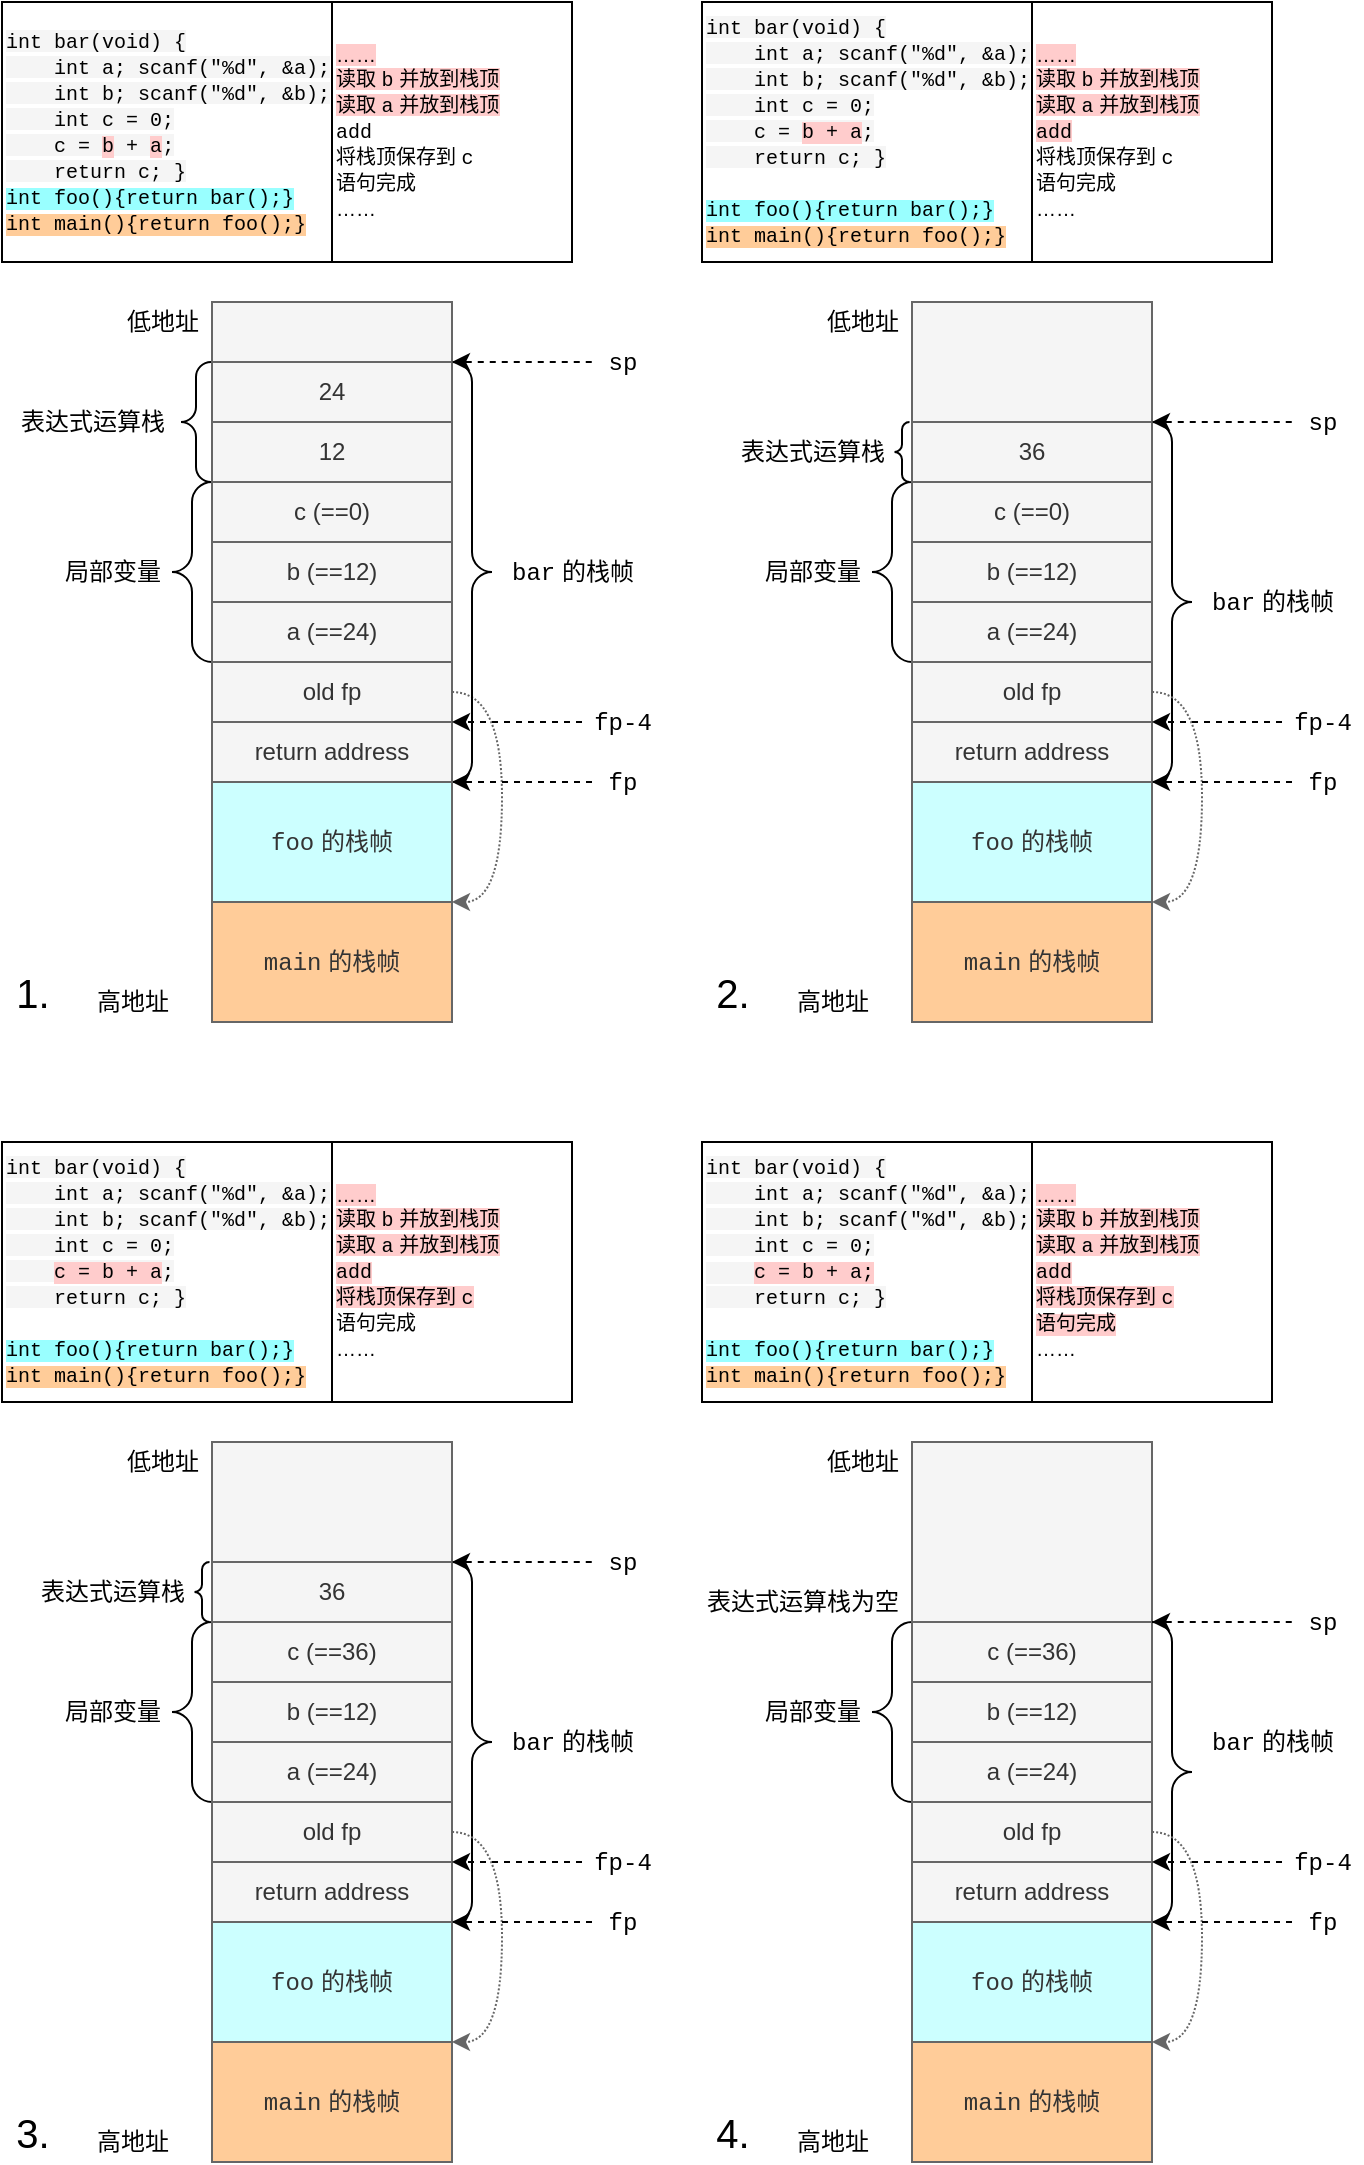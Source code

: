 <mxfile version="13.6.2" type="device"><diagram id="mpLxRVzzAdRGJGGlQFUb" name="Page-1"><mxGraphModel dx="981" dy="588" grid="1" gridSize="10" guides="1" tooltips="1" connect="1" arrows="1" fold="1" page="1" pageScale="1" pageWidth="850" pageHeight="1100" math="0" shadow="0"><root><mxCell id="0"/><mxCell id="1" parent="0"/><mxCell id="d4tGe2qNvH3ci3j-UJgd-1" value="" style="rounded=0;whiteSpace=wrap;html=1;fillColor=#f5f5f5;strokeColor=#666666;fontColor=#333333;" parent="1" vertex="1"><mxGeometry x="455" y="150" width="120" height="240" as="geometry"/></mxCell><mxCell id="d4tGe2qNvH3ci3j-UJgd-2" value="&lt;div style=&quot;font-size: 10px&quot; align=&quot;left&quot;&gt;&lt;span style=&quot;background-color: rgb(245 , 245 , 245)&quot;&gt;&lt;font style=&quot;font-size: 10px&quot; face=&quot;Courier New&quot;&gt;int bar(void) {&lt;/font&gt;&lt;/span&gt;&lt;/div&gt;&lt;div style=&quot;font-size: 10px&quot; align=&quot;left&quot;&gt;&lt;span style=&quot;background-color: rgb(245 , 245 , 245)&quot;&gt;&lt;font style=&quot;font-size: 10px&quot; face=&quot;Courier New&quot;&gt;&amp;nbsp;&amp;nbsp;&amp;nbsp; &lt;/font&gt;&lt;font style=&quot;font-size: 10px&quot; face=&quot;Courier New&quot;&gt;int a; scanf(&quot;%d&quot;, &amp;amp;a);&lt;/font&gt;&lt;br&gt;&lt;/span&gt;&lt;div style=&quot;font-size: 10px&quot; align=&quot;left&quot;&gt;&lt;span style=&quot;background-color: rgb(245 , 245 , 245)&quot;&gt;&lt;font style=&quot;font-size: 10px&quot; face=&quot;Courier New&quot;&gt;&lt;font style=&quot;font-size: 10px&quot; face=&quot;Courier New&quot;&gt;&amp;nbsp;&amp;nbsp;&amp;nbsp; int b; scanf(&quot;%d&quot;, &amp;amp;b);&lt;/font&gt;&lt;/font&gt;&lt;/span&gt;&lt;/div&gt;&lt;/div&gt;&lt;div style=&quot;font-size: 10px&quot; align=&quot;left&quot;&gt;&lt;span style=&quot;background-color: rgb(245 , 245 , 245)&quot;&gt;&lt;font style=&quot;font-size: 10px&quot; face=&quot;Courier New&quot;&gt;&amp;nbsp;&amp;nbsp;&amp;nbsp; int c = 0;&lt;/font&gt;&lt;/span&gt;&lt;/div&gt;&lt;div style=&quot;font-size: 10px&quot; align=&quot;left&quot;&gt;&lt;span style=&quot;background-color: rgb(245 , 245 , 245)&quot;&gt;&lt;font style=&quot;font-size: 10px&quot; face=&quot;Courier New&quot;&gt;&amp;nbsp;&amp;nbsp;&amp;nbsp; c = &lt;span style=&quot;background-color: rgb(255 , 204 , 204)&quot;&gt;b + a&lt;/span&gt;;&lt;/font&gt;&lt;/span&gt;&lt;/div&gt;&lt;div style=&quot;font-size: 10px&quot; align=&quot;left&quot;&gt;&lt;span style=&quot;background-color: rgb(245 , 245 , 245)&quot;&gt;&lt;font style=&quot;font-size: 10px&quot; face=&quot;Courier New&quot;&gt;&amp;nbsp;&amp;nbsp;&amp;nbsp; return c; }&lt;/font&gt;&lt;/span&gt;&lt;/div&gt;&lt;div style=&quot;font-size: 10px&quot; align=&quot;left&quot;&gt;&lt;font style=&quot;font-size: 10px&quot; face=&quot;Courier New&quot;&gt;&lt;br&gt;&lt;/font&gt;&lt;/div&gt;&lt;div style=&quot;font-size: 10px&quot; align=&quot;left&quot;&gt;&lt;font style=&quot;font-size: 10px&quot; face=&quot;Courier New&quot;&gt;&lt;span style=&quot;background-color: rgb(153 , 255 , 255)&quot;&gt;int foo(){return bar();}&lt;/span&gt;&lt;br&gt;&lt;/font&gt;&lt;/div&gt;&lt;div style=&quot;font-size: 10px&quot; align=&quot;left&quot;&gt;&lt;font style=&quot;font-size: 10px&quot; face=&quot;Courier New&quot;&gt;&lt;span style=&quot;background-color: rgb(255 , 204 , 153)&quot;&gt;int main(){return foo();}&lt;/span&gt;&lt;br&gt;&lt;/font&gt;&lt;/div&gt;" style="rounded=0;whiteSpace=wrap;html=1;align=left;fontSize=10;" parent="1" vertex="1"><mxGeometry x="350" width="165" height="130" as="geometry"/></mxCell><mxCell id="d4tGe2qNvH3ci3j-UJgd-3" value="&lt;font face=&quot;Courier New&quot;&gt;foo&lt;/font&gt; 的栈帧" style="rounded=0;whiteSpace=wrap;html=1;strokeColor=#666666;fontColor=#333333;fillColor=#CCFFFF;" parent="1" vertex="1"><mxGeometry x="455" y="390" width="120" height="60" as="geometry"/></mxCell><mxCell id="d4tGe2qNvH3ci3j-UJgd-4" value="&lt;font face=&quot;Courier New&quot;&gt;main&lt;/font&gt; 的栈帧" style="rounded=0;whiteSpace=wrap;html=1;strokeColor=#666666;fontColor=#333333;fillColor=#FFCC99;" parent="1" vertex="1"><mxGeometry x="455" y="450" width="120" height="60" as="geometry"/></mxCell><mxCell id="d4tGe2qNvH3ci3j-UJgd-5" value="" style="labelPosition=right;align=left;strokeWidth=1;shape=mxgraph.mockup.markup.curlyBrace;html=1;shadow=0;dashed=0;direction=north;fontSize=10;" parent="1" vertex="1"><mxGeometry x="435" y="240" width="20" height="90" as="geometry"/></mxCell><mxCell id="d4tGe2qNvH3ci3j-UJgd-6" value="&lt;p&gt;&lt;font face=&quot;Courier New&quot;&gt;bar&lt;/font&gt; 的栈帧&lt;/p&gt;" style="text;html=1;align=center;verticalAlign=middle;resizable=0;points=[];autosize=1;fontSize=12;" parent="1" vertex="1"><mxGeometry x="595" y="275" width="80" height="50" as="geometry"/></mxCell><mxCell id="d4tGe2qNvH3ci3j-UJgd-7" value="低地址" style="text;html=1;align=center;verticalAlign=middle;resizable=0;points=[];autosize=1;fontSize=12;" parent="1" vertex="1"><mxGeometry x="405" y="150" width="50" height="20" as="geometry"/></mxCell><mxCell id="d4tGe2qNvH3ci3j-UJgd-8" value="高地址" style="text;html=1;align=center;verticalAlign=middle;resizable=0;points=[];autosize=1;fontSize=12;" parent="1" vertex="1"><mxGeometry x="390" y="490" width="50" height="20" as="geometry"/></mxCell><mxCell id="d4tGe2qNvH3ci3j-UJgd-9" value="c (==0)" style="rounded=0;whiteSpace=wrap;html=1;strokeColor=#666666;fontSize=12;fillColor=#f5f5f5;fontColor=#333333;" parent="1" vertex="1"><mxGeometry x="455" y="240" width="120" height="30" as="geometry"/></mxCell><mxCell id="d4tGe2qNvH3ci3j-UJgd-10" value="" style="labelPosition=right;align=left;strokeWidth=1;shape=mxgraph.mockup.markup.curlyBrace;html=1;shadow=0;dashed=0;direction=north;fontSize=10;rotation=-180;" parent="1" vertex="1"><mxGeometry x="575" y="210" width="20" height="180" as="geometry"/></mxCell><mxCell id="d4tGe2qNvH3ci3j-UJgd-11" value="局部变量" style="text;html=1;align=center;verticalAlign=middle;resizable=0;points=[];autosize=1;fontSize=12;" parent="1" vertex="1"><mxGeometry x="375" y="275" width="60" height="20" as="geometry"/></mxCell><mxCell id="d4tGe2qNvH3ci3j-UJgd-12" value="b (==12)" style="rounded=0;whiteSpace=wrap;html=1;strokeColor=#666666;fontSize=12;fillColor=#f5f5f5;fontColor=#333333;" parent="1" vertex="1"><mxGeometry x="455" y="270" width="120" height="30" as="geometry"/></mxCell><mxCell id="d4tGe2qNvH3ci3j-UJgd-13" value="&lt;div&gt;a (==24)&lt;/div&gt;" style="rounded=0;whiteSpace=wrap;html=1;strokeColor=#666666;fontSize=12;fillColor=#f5f5f5;fontColor=#333333;" parent="1" vertex="1"><mxGeometry x="455" y="300" width="120" height="30" as="geometry"/></mxCell><mxCell id="d4tGe2qNvH3ci3j-UJgd-14" value="&lt;div&gt;old fp&lt;/div&gt;" style="rounded=0;whiteSpace=wrap;html=1;strokeColor=#666666;fontSize=12;fillColor=#f5f5f5;fontColor=#333333;" parent="1" vertex="1"><mxGeometry x="455" y="330" width="120" height="30" as="geometry"/></mxCell><mxCell id="d4tGe2qNvH3ci3j-UJgd-15" value="return address" style="rounded=0;whiteSpace=wrap;html=1;strokeColor=#666666;fontSize=12;fillColor=#f5f5f5;fontColor=#333333;" parent="1" vertex="1"><mxGeometry x="455" y="360" width="120" height="30" as="geometry"/></mxCell><mxCell id="d4tGe2qNvH3ci3j-UJgd-16" value="36" style="rounded=0;whiteSpace=wrap;html=1;fontSize=12;fillColor=#f5f5f5;fontColor=#333333;strokeColor=#666666;" parent="1" vertex="1"><mxGeometry x="455" y="210" width="120" height="30" as="geometry"/></mxCell><mxCell id="d4tGe2qNvH3ci3j-UJgd-17" value="" style="labelPosition=right;align=left;strokeWidth=1;shape=mxgraph.mockup.markup.curlyBrace;html=1;shadow=0;dashed=0;direction=north;fontSize=10;" parent="1" vertex="1"><mxGeometry x="440" y="210" width="20" height="30" as="geometry"/></mxCell><mxCell id="d4tGe2qNvH3ci3j-UJgd-18" value="表达式运算栈" style="text;html=1;align=center;verticalAlign=middle;resizable=0;points=[];autosize=1;fontSize=12;" parent="1" vertex="1"><mxGeometry x="360" y="215" width="90" height="20" as="geometry"/></mxCell><mxCell id="d4tGe2qNvH3ci3j-UJgd-19" value="&lt;div&gt;&lt;span style=&quot;background-color: rgb(255 , 204 , 204)&quot;&gt;……&lt;/span&gt;&lt;/div&gt;&lt;div&gt;&lt;span style=&quot;background-color: rgb(255 , 204 , 204)&quot;&gt;读取 &lt;font face=&quot;Courier New&quot;&gt;b&lt;/font&gt; 并放到栈顶&lt;/span&gt;&lt;/div&gt;&lt;div&gt;&lt;span style=&quot;background-color: rgb(255 , 204 , 204)&quot;&gt;读取 &lt;font face=&quot;Courier New&quot;&gt;a&lt;/font&gt; 并放到栈顶&lt;/span&gt;&lt;/div&gt;&lt;div&gt;&lt;span style=&quot;background-color: rgb(255 , 204 , 204)&quot;&gt;&lt;font face=&quot;Courier New&quot;&gt;add&lt;/font&gt;&lt;/span&gt;&lt;/div&gt;&lt;div&gt;将栈顶保存到 &lt;font face=&quot;Courier New&quot;&gt;c&lt;/font&gt;&lt;/div&gt;&lt;div&gt;&lt;span style=&quot;font-family: &amp;#34;courier new&amp;#34;&quot;&gt;语句完成&lt;/span&gt;&lt;font face=&quot;Courier New&quot;&gt;&lt;br&gt;&lt;/font&gt;&lt;/div&gt;&lt;div&gt;……&lt;br&gt;&lt;/div&gt;" style="rounded=0;whiteSpace=wrap;html=1;align=left;fontSize=10;" parent="1" vertex="1"><mxGeometry x="515" width="120" height="130" as="geometry"/></mxCell><mxCell id="d4tGe2qNvH3ci3j-UJgd-20" value="" style="rounded=0;whiteSpace=wrap;html=1;fillColor=#f5f5f5;strokeColor=#666666;fontColor=#333333;" parent="1" vertex="1"><mxGeometry x="105" y="150" width="120" height="240" as="geometry"/></mxCell><mxCell id="d4tGe2qNvH3ci3j-UJgd-21" value="&lt;div style=&quot;font-size: 10px&quot; align=&quot;left&quot;&gt;&lt;span style=&quot;background-color: rgb(245 , 245 , 245)&quot;&gt;&lt;font style=&quot;font-size: 10px&quot; face=&quot;Courier New&quot;&gt;int bar(void) {&lt;/font&gt;&lt;/span&gt;&lt;/div&gt;&lt;div style=&quot;font-size: 10px&quot; align=&quot;left&quot;&gt;&lt;span style=&quot;background-color: rgb(245 , 245 , 245)&quot;&gt;&lt;font style=&quot;font-size: 10px&quot; face=&quot;Courier New&quot;&gt;&amp;nbsp;&amp;nbsp;&amp;nbsp; &lt;/font&gt;&lt;font style=&quot;font-size: 10px&quot; face=&quot;Courier New&quot;&gt;int a; scanf(&quot;%d&quot;, &amp;amp;a);&lt;/font&gt;&lt;br&gt;&lt;/span&gt;&lt;div style=&quot;font-size: 10px&quot; align=&quot;left&quot;&gt;&lt;span style=&quot;background-color: rgb(245 , 245 , 245)&quot;&gt;&lt;font style=&quot;font-size: 10px&quot; face=&quot;Courier New&quot;&gt;&lt;font style=&quot;font-size: 10px&quot; face=&quot;Courier New&quot;&gt;&amp;nbsp;&amp;nbsp;&amp;nbsp; int b; scanf(&quot;%d&quot;, &amp;amp;b);&lt;/font&gt;&lt;/font&gt;&lt;/span&gt;&lt;/div&gt;&lt;/div&gt;&lt;div style=&quot;font-size: 10px&quot; align=&quot;left&quot;&gt;&lt;span style=&quot;background-color: rgb(245 , 245 , 245)&quot;&gt;&lt;font style=&quot;font-size: 10px&quot; face=&quot;Courier New&quot;&gt;&amp;nbsp;&amp;nbsp;&amp;nbsp; int c = 0;&lt;/font&gt;&lt;/span&gt;&lt;/div&gt;&lt;div style=&quot;font-size: 10px&quot; align=&quot;left&quot;&gt;&lt;span style=&quot;background-color: rgb(245 , 245 , 245)&quot;&gt;&lt;font style=&quot;font-size: 10px&quot; face=&quot;Courier New&quot;&gt;&amp;nbsp;&amp;nbsp;&amp;nbsp; c = &lt;span style=&quot;background-color: rgb(255 , 204 , 204)&quot;&gt;b&lt;/span&gt; + &lt;span style=&quot;background-color: rgb(255 , 204 , 204)&quot;&gt;a&lt;/span&gt;;&lt;/font&gt;&lt;/span&gt;&lt;/div&gt;&lt;div style=&quot;font-size: 10px&quot; align=&quot;left&quot;&gt;&lt;span style=&quot;background-color: rgb(245 , 245 , 245)&quot;&gt;&lt;font style=&quot;font-size: 10px&quot; face=&quot;Courier New&quot;&gt;&amp;nbsp;&amp;nbsp;&amp;nbsp; return c; }&lt;/font&gt;&lt;/span&gt;&lt;/div&gt;&lt;div style=&quot;font-size: 10px&quot; align=&quot;left&quot;&gt;&lt;font style=&quot;font-size: 10px&quot; face=&quot;Courier New&quot;&gt;&lt;span style=&quot;background-color: rgb(153 , 255 , 255)&quot;&gt;int foo(){return bar();}&lt;/span&gt;&lt;br&gt;&lt;/font&gt;&lt;/div&gt;&lt;div style=&quot;font-size: 10px&quot; align=&quot;left&quot;&gt;&lt;font style=&quot;font-size: 10px&quot; face=&quot;Courier New&quot;&gt;&lt;span style=&quot;background-color: rgb(255 , 204 , 153)&quot;&gt;int main(){return foo();}&lt;/span&gt;&lt;br&gt;&lt;/font&gt;&lt;/div&gt;" style="rounded=0;whiteSpace=wrap;html=1;align=left;fontSize=10;" parent="1" vertex="1"><mxGeometry width="165" height="130" as="geometry"/></mxCell><mxCell id="d4tGe2qNvH3ci3j-UJgd-22" value="&lt;font face=&quot;Courier New&quot;&gt;foo&lt;/font&gt; 的栈帧" style="rounded=0;whiteSpace=wrap;html=1;strokeColor=#666666;fontColor=#333333;fillColor=#CCFFFF;" parent="1" vertex="1"><mxGeometry x="105" y="390" width="120" height="60" as="geometry"/></mxCell><mxCell id="d4tGe2qNvH3ci3j-UJgd-23" value="&lt;font face=&quot;Courier New&quot;&gt;main&lt;/font&gt; 的栈帧" style="rounded=0;whiteSpace=wrap;html=1;strokeColor=#666666;fontColor=#333333;fillColor=#FFCC99;" parent="1" vertex="1"><mxGeometry x="105" y="450" width="120" height="60" as="geometry"/></mxCell><mxCell id="d4tGe2qNvH3ci3j-UJgd-24" value="" style="labelPosition=right;align=left;strokeWidth=1;shape=mxgraph.mockup.markup.curlyBrace;html=1;shadow=0;dashed=0;direction=north;fontSize=10;" parent="1" vertex="1"><mxGeometry x="85" y="240" width="20" height="90" as="geometry"/></mxCell><mxCell id="d4tGe2qNvH3ci3j-UJgd-25" value="&lt;p&gt;&lt;font face=&quot;Courier New&quot;&gt;bar&lt;/font&gt; 的栈帧&lt;/p&gt;" style="text;html=1;align=center;verticalAlign=middle;resizable=0;points=[];autosize=1;fontSize=12;" parent="1" vertex="1"><mxGeometry x="245" y="260" width="80" height="50" as="geometry"/></mxCell><mxCell id="d4tGe2qNvH3ci3j-UJgd-26" style="edgeStyle=orthogonalEdgeStyle;rounded=0;orthogonalLoop=1;jettySize=auto;html=1;entryX=1;entryY=0;entryDx=0;entryDy=0;dashed=1;endArrow=classic;endFill=1;fontSize=12;curved=1;startArrow=none;startFill=0;exitX=1;exitY=0.5;exitDx=0;exitDy=0;fillColor=#f5f5f5;strokeColor=#666666;dashPattern=1 1;" parent="1" source="d4tGe2qNvH3ci3j-UJgd-36" target="d4tGe2qNvH3ci3j-UJgd-23" edge="1"><mxGeometry relative="1" as="geometry"><mxPoint x="225" y="352.5" as="sourcePoint"/><Array as="points"><mxPoint x="250" y="345"/><mxPoint x="250" y="450"/></Array></mxGeometry></mxCell><mxCell id="d4tGe2qNvH3ci3j-UJgd-27" value="" style="endArrow=classic;html=1;fontSize=10;entryX=1;entryY=0;entryDx=0;entryDy=0;dashed=1;" parent="1" source="d4tGe2qNvH3ci3j-UJgd-30" edge="1"><mxGeometry width="50" height="50" relative="1" as="geometry"><mxPoint x="265" y="390" as="sourcePoint"/><mxPoint x="225" y="390" as="targetPoint"/></mxGeometry></mxCell><mxCell id="d4tGe2qNvH3ci3j-UJgd-28" value="低地址" style="text;html=1;align=center;verticalAlign=middle;resizable=0;points=[];autosize=1;fontSize=12;" parent="1" vertex="1"><mxGeometry x="55" y="150" width="50" height="20" as="geometry"/></mxCell><mxCell id="d4tGe2qNvH3ci3j-UJgd-29" value="高地址" style="text;html=1;align=center;verticalAlign=middle;resizable=0;points=[];autosize=1;fontSize=12;" parent="1" vertex="1"><mxGeometry x="40" y="490" width="50" height="20" as="geometry"/></mxCell><mxCell id="d4tGe2qNvH3ci3j-UJgd-30" value="&lt;font face=&quot;Courier New&quot;&gt;fp&lt;/font&gt;" style="text;html=1;align=center;verticalAlign=middle;resizable=0;points=[];autosize=1;fontSize=12;" parent="1" vertex="1"><mxGeometry x="295" y="380" width="30" height="20" as="geometry"/></mxCell><mxCell id="d4tGe2qNvH3ci3j-UJgd-31" value="c (==0)" style="rounded=0;whiteSpace=wrap;html=1;strokeColor=#666666;fontSize=12;fillColor=#f5f5f5;fontColor=#333333;" parent="1" vertex="1"><mxGeometry x="105" y="240" width="120" height="30" as="geometry"/></mxCell><mxCell id="d4tGe2qNvH3ci3j-UJgd-32" value="" style="labelPosition=right;align=left;strokeWidth=1;shape=mxgraph.mockup.markup.curlyBrace;html=1;shadow=0;dashed=0;direction=north;fontSize=10;rotation=-180;" parent="1" vertex="1"><mxGeometry x="225" y="180" width="20" height="210" as="geometry"/></mxCell><mxCell id="d4tGe2qNvH3ci3j-UJgd-33" value="局部变量" style="text;html=1;align=center;verticalAlign=middle;resizable=0;points=[];autosize=1;fontSize=12;" parent="1" vertex="1"><mxGeometry x="25" y="275" width="60" height="20" as="geometry"/></mxCell><mxCell id="d4tGe2qNvH3ci3j-UJgd-34" value="b (==12)" style="rounded=0;whiteSpace=wrap;html=1;strokeColor=#666666;fontSize=12;fillColor=#f5f5f5;fontColor=#333333;" parent="1" vertex="1"><mxGeometry x="105" y="270" width="120" height="30" as="geometry"/></mxCell><mxCell id="d4tGe2qNvH3ci3j-UJgd-35" value="&lt;div&gt;a (==24)&lt;/div&gt;" style="rounded=0;whiteSpace=wrap;html=1;strokeColor=#666666;fontSize=12;fillColor=#f5f5f5;fontColor=#333333;" parent="1" vertex="1"><mxGeometry x="105" y="300" width="120" height="30" as="geometry"/></mxCell><mxCell id="d4tGe2qNvH3ci3j-UJgd-36" value="&lt;div&gt;old fp&lt;/div&gt;" style="rounded=0;whiteSpace=wrap;html=1;strokeColor=#666666;fontSize=12;fillColor=#f5f5f5;fontColor=#333333;" parent="1" vertex="1"><mxGeometry x="105" y="330" width="120" height="30" as="geometry"/></mxCell><mxCell id="d4tGe2qNvH3ci3j-UJgd-37" value="return address" style="rounded=0;whiteSpace=wrap;html=1;strokeColor=#666666;fontSize=12;fillColor=#f5f5f5;fontColor=#333333;" parent="1" vertex="1"><mxGeometry x="105" y="360" width="120" height="30" as="geometry"/></mxCell><mxCell id="d4tGe2qNvH3ci3j-UJgd-38" value="12" style="rounded=0;whiteSpace=wrap;html=1;fontSize=12;fillColor=#f5f5f5;fontColor=#333333;strokeColor=#666666;" parent="1" vertex="1"><mxGeometry x="105" y="210" width="120" height="30" as="geometry"/></mxCell><mxCell id="d4tGe2qNvH3ci3j-UJgd-39" value="24" style="rounded=0;whiteSpace=wrap;html=1;strokeColor=#666666;fontSize=12;fillColor=#f5f5f5;fontColor=#333333;" parent="1" vertex="1"><mxGeometry x="105" y="180" width="120" height="30" as="geometry"/></mxCell><mxCell id="d4tGe2qNvH3ci3j-UJgd-40" value="" style="labelPosition=right;align=left;strokeWidth=1;shape=mxgraph.mockup.markup.curlyBrace;html=1;shadow=0;dashed=0;direction=north;fontSize=10;" parent="1" vertex="1"><mxGeometry x="87" y="180" width="20" height="60" as="geometry"/></mxCell><mxCell id="d4tGe2qNvH3ci3j-UJgd-41" value="表达式运算栈" style="text;html=1;align=center;verticalAlign=middle;resizable=0;points=[];autosize=1;fontSize=12;" parent="1" vertex="1"><mxGeometry y="200" width="90" height="20" as="geometry"/></mxCell><mxCell id="d4tGe2qNvH3ci3j-UJgd-42" value="&lt;div&gt;&lt;span style=&quot;background-color: rgb(255 , 204 , 204)&quot;&gt;……&lt;/span&gt;&lt;/div&gt;&lt;div&gt;&lt;span style=&quot;background-color: rgb(255 , 204 , 204)&quot;&gt;读取 &lt;font face=&quot;Courier New&quot;&gt;b&lt;/font&gt; 并放到栈顶&lt;/span&gt;&lt;/div&gt;&lt;div&gt;&lt;span style=&quot;background-color: rgb(255 , 204 , 204)&quot;&gt;读取 &lt;font face=&quot;Courier New&quot;&gt;a&lt;/font&gt; 并放到栈顶&lt;/span&gt;&lt;/div&gt;&lt;div&gt;&lt;font face=&quot;Courier New&quot;&gt;add&lt;/font&gt;&lt;/div&gt;&lt;div&gt;将栈顶保存到 &lt;font face=&quot;Courier New&quot;&gt;c&lt;/font&gt;&lt;/div&gt;&lt;div&gt;&lt;font face=&quot;Courier New&quot;&gt;语句完成&lt;/font&gt;&lt;/div&gt;&lt;div&gt;……&lt;br&gt;&lt;/div&gt;" style="rounded=0;whiteSpace=wrap;html=1;align=left;fontSize=10;" parent="1" vertex="1"><mxGeometry x="165" width="120" height="130" as="geometry"/></mxCell><mxCell id="d4tGe2qNvH3ci3j-UJgd-43" value="1." style="text;html=1;align=center;verticalAlign=middle;resizable=0;points=[];autosize=1;fontSize=20;" parent="1" vertex="1"><mxGeometry y="480" width="30" height="30" as="geometry"/></mxCell><mxCell id="d4tGe2qNvH3ci3j-UJgd-44" value="2." style="text;html=1;align=center;verticalAlign=middle;resizable=0;points=[];autosize=1;fontSize=20;" parent="1" vertex="1"><mxGeometry x="350" y="480" width="30" height="30" as="geometry"/></mxCell><mxCell id="d4tGe2qNvH3ci3j-UJgd-45" value="" style="rounded=0;whiteSpace=wrap;html=1;fillColor=#f5f5f5;strokeColor=#666666;fontColor=#333333;" parent="1" vertex="1"><mxGeometry x="455" y="720" width="120" height="240" as="geometry"/></mxCell><mxCell id="d4tGe2qNvH3ci3j-UJgd-46" value="&lt;div style=&quot;font-size: 10px&quot; align=&quot;left&quot;&gt;&lt;span style=&quot;background-color: rgb(245 , 245 , 245)&quot;&gt;&lt;font style=&quot;font-size: 10px&quot; face=&quot;Courier New&quot;&gt;int bar(void) {&lt;/font&gt;&lt;/span&gt;&lt;/div&gt;&lt;div style=&quot;font-size: 10px&quot; align=&quot;left&quot;&gt;&lt;span style=&quot;background-color: rgb(245 , 245 , 245)&quot;&gt;&lt;font style=&quot;font-size: 10px&quot; face=&quot;Courier New&quot;&gt;&amp;nbsp;&amp;nbsp;&amp;nbsp; &lt;/font&gt;&lt;font style=&quot;font-size: 10px&quot; face=&quot;Courier New&quot;&gt;int a; scanf(&quot;%d&quot;, &amp;amp;a);&lt;/font&gt;&lt;br&gt;&lt;/span&gt;&lt;div style=&quot;font-size: 10px&quot; align=&quot;left&quot;&gt;&lt;span style=&quot;background-color: rgb(245 , 245 , 245)&quot;&gt;&lt;font style=&quot;font-size: 10px&quot; face=&quot;Courier New&quot;&gt;&lt;font style=&quot;font-size: 10px&quot; face=&quot;Courier New&quot;&gt;&amp;nbsp;&amp;nbsp;&amp;nbsp; int b; scanf(&quot;%d&quot;, &amp;amp;b);&lt;/font&gt;&lt;/font&gt;&lt;/span&gt;&lt;/div&gt;&lt;/div&gt;&lt;div style=&quot;font-size: 10px&quot; align=&quot;left&quot;&gt;&lt;span style=&quot;background-color: rgb(245 , 245 , 245)&quot;&gt;&lt;font style=&quot;font-size: 10px&quot; face=&quot;Courier New&quot;&gt;&amp;nbsp;&amp;nbsp;&amp;nbsp; int c = 0;&lt;/font&gt;&lt;/span&gt;&lt;/div&gt;&lt;div style=&quot;font-size: 10px&quot; align=&quot;left&quot;&gt;&lt;font style=&quot;font-size: 10px&quot; face=&quot;Courier New&quot;&gt;&lt;span style=&quot;background-color: rgb(245 , 245 , 245)&quot;&gt;&amp;nbsp;&amp;nbsp;&amp;nbsp; &lt;/span&gt;&lt;span style=&quot;background-color: rgb(255 , 204 , 204)&quot;&gt;c = b + a;&lt;/span&gt;&lt;/font&gt;&lt;/div&gt;&lt;div style=&quot;font-size: 10px&quot; align=&quot;left&quot;&gt;&lt;span style=&quot;background-color: rgb(245 , 245 , 245)&quot;&gt;&lt;font style=&quot;font-size: 10px&quot; face=&quot;Courier New&quot;&gt;&amp;nbsp;&amp;nbsp;&amp;nbsp; return c; }&lt;/font&gt;&lt;/span&gt;&lt;/div&gt;&lt;div style=&quot;font-size: 10px&quot; align=&quot;left&quot;&gt;&lt;font style=&quot;font-size: 10px&quot; face=&quot;Courier New&quot;&gt;&lt;br&gt;&lt;/font&gt;&lt;/div&gt;&lt;div style=&quot;font-size: 10px&quot; align=&quot;left&quot;&gt;&lt;font style=&quot;font-size: 10px&quot; face=&quot;Courier New&quot;&gt;&lt;span style=&quot;background-color: rgb(153 , 255 , 255)&quot;&gt;int foo(){return bar();}&lt;/span&gt;&lt;br&gt;&lt;/font&gt;&lt;/div&gt;&lt;div style=&quot;font-size: 10px&quot; align=&quot;left&quot;&gt;&lt;font style=&quot;font-size: 10px&quot; face=&quot;Courier New&quot;&gt;&lt;span style=&quot;background-color: rgb(255 , 204 , 153)&quot;&gt;int main(){return foo();}&lt;/span&gt;&lt;br&gt;&lt;/font&gt;&lt;/div&gt;" style="rounded=0;whiteSpace=wrap;html=1;align=left;fontSize=10;" parent="1" vertex="1"><mxGeometry x="350" y="570" width="165" height="130" as="geometry"/></mxCell><mxCell id="d4tGe2qNvH3ci3j-UJgd-47" value="&lt;font face=&quot;Courier New&quot;&gt;foo&lt;/font&gt; 的栈帧" style="rounded=0;whiteSpace=wrap;html=1;strokeColor=#666666;fontColor=#333333;fillColor=#CCFFFF;" parent="1" vertex="1"><mxGeometry x="455" y="960" width="120" height="60" as="geometry"/></mxCell><mxCell id="d4tGe2qNvH3ci3j-UJgd-48" value="&lt;font face=&quot;Courier New&quot;&gt;main&lt;/font&gt; 的栈帧" style="rounded=0;whiteSpace=wrap;html=1;strokeColor=#666666;fontColor=#333333;fillColor=#FFCC99;" parent="1" vertex="1"><mxGeometry x="455" y="1020" width="120" height="60" as="geometry"/></mxCell><mxCell id="d4tGe2qNvH3ci3j-UJgd-49" value="" style="labelPosition=right;align=left;strokeWidth=1;shape=mxgraph.mockup.markup.curlyBrace;html=1;shadow=0;dashed=0;direction=north;fontSize=10;" parent="1" vertex="1"><mxGeometry x="435" y="810" width="20" height="90" as="geometry"/></mxCell><mxCell id="d4tGe2qNvH3ci3j-UJgd-50" value="&lt;p&gt;&lt;font face=&quot;Courier New&quot;&gt;bar&lt;/font&gt; 的栈帧&lt;/p&gt;" style="text;html=1;align=center;verticalAlign=middle;resizable=0;points=[];autosize=1;fontSize=12;" parent="1" vertex="1"><mxGeometry x="595" y="845" width="80" height="50" as="geometry"/></mxCell><mxCell id="d4tGe2qNvH3ci3j-UJgd-51" value="低地址" style="text;html=1;align=center;verticalAlign=middle;resizable=0;points=[];autosize=1;fontSize=12;" parent="1" vertex="1"><mxGeometry x="405" y="720" width="50" height="20" as="geometry"/></mxCell><mxCell id="d4tGe2qNvH3ci3j-UJgd-52" value="高地址" style="text;html=1;align=center;verticalAlign=middle;resizable=0;points=[];autosize=1;fontSize=12;" parent="1" vertex="1"><mxGeometry x="390" y="1060" width="50" height="20" as="geometry"/></mxCell><mxCell id="d4tGe2qNvH3ci3j-UJgd-53" value="c (==36)" style="rounded=0;whiteSpace=wrap;html=1;strokeColor=#666666;fontSize=12;fillColor=#f5f5f5;fontColor=#333333;" parent="1" vertex="1"><mxGeometry x="455" y="810" width="120" height="30" as="geometry"/></mxCell><mxCell id="d4tGe2qNvH3ci3j-UJgd-54" value="" style="labelPosition=right;align=left;strokeWidth=1;shape=mxgraph.mockup.markup.curlyBrace;html=1;shadow=0;dashed=0;direction=north;fontSize=10;rotation=-180;" parent="1" vertex="1"><mxGeometry x="575" y="810" width="20" height="150" as="geometry"/></mxCell><mxCell id="d4tGe2qNvH3ci3j-UJgd-55" value="局部变量" style="text;html=1;align=center;verticalAlign=middle;resizable=0;points=[];autosize=1;fontSize=12;" parent="1" vertex="1"><mxGeometry x="375" y="845" width="60" height="20" as="geometry"/></mxCell><mxCell id="d4tGe2qNvH3ci3j-UJgd-56" value="b (==12)" style="rounded=0;whiteSpace=wrap;html=1;strokeColor=#666666;fontSize=12;fillColor=#f5f5f5;fontColor=#333333;" parent="1" vertex="1"><mxGeometry x="455" y="840" width="120" height="30" as="geometry"/></mxCell><mxCell id="d4tGe2qNvH3ci3j-UJgd-57" value="&lt;div&gt;a (==24)&lt;/div&gt;" style="rounded=0;whiteSpace=wrap;html=1;strokeColor=#666666;fontSize=12;fillColor=#f5f5f5;fontColor=#333333;" parent="1" vertex="1"><mxGeometry x="455" y="870" width="120" height="30" as="geometry"/></mxCell><mxCell id="d4tGe2qNvH3ci3j-UJgd-58" value="&lt;div&gt;old fp&lt;/div&gt;" style="rounded=0;whiteSpace=wrap;html=1;strokeColor=#666666;fontSize=12;fillColor=#f5f5f5;fontColor=#333333;" parent="1" vertex="1"><mxGeometry x="455" y="900" width="120" height="30" as="geometry"/></mxCell><mxCell id="d4tGe2qNvH3ci3j-UJgd-59" value="return address" style="rounded=0;whiteSpace=wrap;html=1;strokeColor=#666666;fontSize=12;fillColor=#f5f5f5;fontColor=#333333;" parent="1" vertex="1"><mxGeometry x="455" y="930" width="120" height="30" as="geometry"/></mxCell><mxCell id="d4tGe2qNvH3ci3j-UJgd-60" value="表达式运算栈为空" style="text;html=1;align=center;verticalAlign=middle;resizable=0;points=[];autosize=1;fontSize=12;" parent="1" vertex="1"><mxGeometry x="345" y="790" width="110" height="20" as="geometry"/></mxCell><mxCell id="d4tGe2qNvH3ci3j-UJgd-61" value="&lt;div&gt;&lt;span style=&quot;background-color: rgb(255 , 204 , 204)&quot;&gt;……&lt;/span&gt;&lt;/div&gt;&lt;div&gt;&lt;span style=&quot;background-color: rgb(255 , 204 , 204)&quot;&gt;读取 &lt;font face=&quot;Courier New&quot;&gt;b&lt;/font&gt; 并放到栈顶&lt;/span&gt;&lt;/div&gt;&lt;div&gt;&lt;span style=&quot;background-color: rgb(255 , 204 , 204)&quot;&gt;读取 &lt;font face=&quot;Courier New&quot;&gt;a&lt;/font&gt; 并放到栈顶&lt;/span&gt;&lt;/div&gt;&lt;div&gt;&lt;font face=&quot;Courier New&quot; style=&quot;background-color: rgb(255 , 204 , 204)&quot;&gt;add&lt;/font&gt;&lt;/div&gt;&lt;div&gt;&lt;span style=&quot;background-color: rgb(255 , 204 , 204)&quot;&gt;将栈顶保存到 &lt;font face=&quot;Courier New&quot;&gt;c&lt;/font&gt;&lt;/span&gt;&lt;/div&gt;&lt;div&gt;&lt;span style=&quot;font-family: &amp;#34;courier new&amp;#34; ; background-color: rgb(255 , 204 , 204)&quot;&gt;语句完成&lt;/span&gt;&lt;font face=&quot;Courier New&quot;&gt;&lt;br&gt;&lt;/font&gt;&lt;/div&gt;&lt;div&gt;……&lt;br&gt;&lt;/div&gt;" style="rounded=0;whiteSpace=wrap;html=1;align=left;fontSize=10;" parent="1" vertex="1"><mxGeometry x="515" y="570" width="120" height="130" as="geometry"/></mxCell><mxCell id="d4tGe2qNvH3ci3j-UJgd-62" value="" style="rounded=0;whiteSpace=wrap;html=1;fillColor=#f5f5f5;strokeColor=#666666;fontColor=#333333;" parent="1" vertex="1"><mxGeometry x="105" y="720" width="120" height="240" as="geometry"/></mxCell><mxCell id="d4tGe2qNvH3ci3j-UJgd-63" value="&lt;div style=&quot;font-size: 10px&quot; align=&quot;left&quot;&gt;&lt;span style=&quot;background-color: rgb(245 , 245 , 245)&quot;&gt;&lt;font style=&quot;font-size: 10px&quot; face=&quot;Courier New&quot;&gt;int bar(void) {&lt;/font&gt;&lt;/span&gt;&lt;/div&gt;&lt;div style=&quot;font-size: 10px&quot; align=&quot;left&quot;&gt;&lt;span style=&quot;background-color: rgb(245 , 245 , 245)&quot;&gt;&lt;font style=&quot;font-size: 10px&quot; face=&quot;Courier New&quot;&gt;&amp;nbsp;&amp;nbsp;&amp;nbsp; &lt;/font&gt;&lt;font style=&quot;font-size: 10px&quot; face=&quot;Courier New&quot;&gt;int a; scanf(&quot;%d&quot;, &amp;amp;a);&lt;/font&gt;&lt;br&gt;&lt;/span&gt;&lt;div style=&quot;font-size: 10px&quot; align=&quot;left&quot;&gt;&lt;span style=&quot;background-color: rgb(245 , 245 , 245)&quot;&gt;&lt;font style=&quot;font-size: 10px&quot; face=&quot;Courier New&quot;&gt;&lt;font style=&quot;font-size: 10px&quot; face=&quot;Courier New&quot;&gt;&amp;nbsp;&amp;nbsp;&amp;nbsp; int b; scanf(&quot;%d&quot;, &amp;amp;b);&lt;/font&gt;&lt;/font&gt;&lt;/span&gt;&lt;/div&gt;&lt;/div&gt;&lt;div style=&quot;font-size: 10px&quot; align=&quot;left&quot;&gt;&lt;span style=&quot;background-color: rgb(245 , 245 , 245)&quot;&gt;&lt;font style=&quot;font-size: 10px&quot; face=&quot;Courier New&quot;&gt;&amp;nbsp;&amp;nbsp;&amp;nbsp; int c = 0;&lt;/font&gt;&lt;/span&gt;&lt;/div&gt;&lt;div style=&quot;font-size: 10px&quot; align=&quot;left&quot;&gt;&lt;span style=&quot;background-color: rgb(245 , 245 , 245)&quot;&gt;&lt;font style=&quot;font-size: 10px&quot; face=&quot;Courier New&quot;&gt;&amp;nbsp;&amp;nbsp;&amp;nbsp; &lt;span style=&quot;background-color: rgb(255 , 204 , 204)&quot;&gt;c = b + a&lt;/span&gt;;&lt;/font&gt;&lt;/span&gt;&lt;/div&gt;&lt;div style=&quot;font-size: 10px&quot; align=&quot;left&quot;&gt;&lt;span style=&quot;background-color: rgb(245 , 245 , 245)&quot;&gt;&lt;font style=&quot;font-size: 10px&quot; face=&quot;Courier New&quot;&gt;&amp;nbsp;&amp;nbsp;&amp;nbsp; return c; }&lt;/font&gt;&lt;/span&gt;&lt;/div&gt;&lt;div style=&quot;font-size: 10px&quot; align=&quot;left&quot;&gt;&lt;font style=&quot;font-size: 10px&quot; face=&quot;Courier New&quot;&gt;&lt;br&gt;&lt;/font&gt;&lt;/div&gt;&lt;div style=&quot;font-size: 10px&quot; align=&quot;left&quot;&gt;&lt;font style=&quot;font-size: 10px&quot; face=&quot;Courier New&quot;&gt;&lt;span style=&quot;background-color: rgb(153 , 255 , 255)&quot;&gt;int foo(){return bar();}&lt;/span&gt;&lt;br&gt;&lt;/font&gt;&lt;/div&gt;&lt;div style=&quot;font-size: 10px&quot; align=&quot;left&quot;&gt;&lt;font style=&quot;font-size: 10px&quot; face=&quot;Courier New&quot;&gt;&lt;span style=&quot;background-color: rgb(255 , 204 , 153)&quot;&gt;int main(){return foo();}&lt;/span&gt;&lt;br&gt;&lt;/font&gt;&lt;/div&gt;" style="rounded=0;whiteSpace=wrap;html=1;align=left;fontSize=10;" parent="1" vertex="1"><mxGeometry y="570" width="165" height="130" as="geometry"/></mxCell><mxCell id="d4tGe2qNvH3ci3j-UJgd-64" value="&lt;font face=&quot;Courier New&quot;&gt;foo&lt;/font&gt; 的栈帧" style="rounded=0;whiteSpace=wrap;html=1;strokeColor=#666666;fontColor=#333333;fillColor=#CCFFFF;" parent="1" vertex="1"><mxGeometry x="105" y="960" width="120" height="60" as="geometry"/></mxCell><mxCell id="d4tGe2qNvH3ci3j-UJgd-65" value="&lt;font face=&quot;Courier New&quot;&gt;main&lt;/font&gt; 的栈帧" style="rounded=0;whiteSpace=wrap;html=1;strokeColor=#666666;fontColor=#333333;fillColor=#FFCC99;" parent="1" vertex="1"><mxGeometry x="105" y="1020" width="120" height="60" as="geometry"/></mxCell><mxCell id="d4tGe2qNvH3ci3j-UJgd-66" value="" style="labelPosition=right;align=left;strokeWidth=1;shape=mxgraph.mockup.markup.curlyBrace;html=1;shadow=0;dashed=0;direction=north;fontSize=10;" parent="1" vertex="1"><mxGeometry x="85" y="810" width="20" height="90" as="geometry"/></mxCell><mxCell id="d4tGe2qNvH3ci3j-UJgd-67" value="&lt;p&gt;&lt;font face=&quot;Courier New&quot;&gt;bar&lt;/font&gt; 的栈帧&lt;/p&gt;" style="text;html=1;align=center;verticalAlign=middle;resizable=0;points=[];autosize=1;fontSize=12;" parent="1" vertex="1"><mxGeometry x="245" y="845" width="80" height="50" as="geometry"/></mxCell><mxCell id="d4tGe2qNvH3ci3j-UJgd-68" value="低地址" style="text;html=1;align=center;verticalAlign=middle;resizable=0;points=[];autosize=1;fontSize=12;" parent="1" vertex="1"><mxGeometry x="55" y="720" width="50" height="20" as="geometry"/></mxCell><mxCell id="d4tGe2qNvH3ci3j-UJgd-69" value="高地址" style="text;html=1;align=center;verticalAlign=middle;resizable=0;points=[];autosize=1;fontSize=12;" parent="1" vertex="1"><mxGeometry x="40" y="1060" width="50" height="20" as="geometry"/></mxCell><mxCell id="d4tGe2qNvH3ci3j-UJgd-70" value="c (==36)" style="rounded=0;whiteSpace=wrap;html=1;strokeColor=#666666;fontSize=12;fillColor=#f5f5f5;fontColor=#333333;" parent="1" vertex="1"><mxGeometry x="105" y="810" width="120" height="30" as="geometry"/></mxCell><mxCell id="d4tGe2qNvH3ci3j-UJgd-71" value="" style="labelPosition=right;align=left;strokeWidth=1;shape=mxgraph.mockup.markup.curlyBrace;html=1;shadow=0;dashed=0;direction=north;fontSize=10;rotation=-180;" parent="1" vertex="1"><mxGeometry x="225" y="780" width="20" height="180" as="geometry"/></mxCell><mxCell id="d4tGe2qNvH3ci3j-UJgd-72" value="局部变量" style="text;html=1;align=center;verticalAlign=middle;resizable=0;points=[];autosize=1;fontSize=12;" parent="1" vertex="1"><mxGeometry x="25" y="845" width="60" height="20" as="geometry"/></mxCell><mxCell id="d4tGe2qNvH3ci3j-UJgd-73" value="b (==12)" style="rounded=0;whiteSpace=wrap;html=1;strokeColor=#666666;fontSize=12;fillColor=#f5f5f5;fontColor=#333333;" parent="1" vertex="1"><mxGeometry x="105" y="840" width="120" height="30" as="geometry"/></mxCell><mxCell id="d4tGe2qNvH3ci3j-UJgd-74" value="&lt;div&gt;a (==24)&lt;/div&gt;" style="rounded=0;whiteSpace=wrap;html=1;strokeColor=#666666;fontSize=12;fillColor=#f5f5f5;fontColor=#333333;" parent="1" vertex="1"><mxGeometry x="105" y="870" width="120" height="30" as="geometry"/></mxCell><mxCell id="d4tGe2qNvH3ci3j-UJgd-75" value="&lt;div&gt;old fp&lt;/div&gt;" style="rounded=0;whiteSpace=wrap;html=1;strokeColor=#666666;fontSize=12;fillColor=#f5f5f5;fontColor=#333333;" parent="1" vertex="1"><mxGeometry x="105" y="900" width="120" height="30" as="geometry"/></mxCell><mxCell id="d4tGe2qNvH3ci3j-UJgd-76" value="return address" style="rounded=0;whiteSpace=wrap;html=1;strokeColor=#666666;fontSize=12;fillColor=#f5f5f5;fontColor=#333333;" parent="1" vertex="1"><mxGeometry x="105" y="930" width="120" height="30" as="geometry"/></mxCell><mxCell id="d4tGe2qNvH3ci3j-UJgd-77" value="36" style="rounded=0;whiteSpace=wrap;html=1;fontSize=12;fillColor=#f5f5f5;fontColor=#333333;strokeColor=#666666;" parent="1" vertex="1"><mxGeometry x="105" y="780" width="120" height="30" as="geometry"/></mxCell><mxCell id="d4tGe2qNvH3ci3j-UJgd-78" value="" style="labelPosition=right;align=left;strokeWidth=1;shape=mxgraph.mockup.markup.curlyBrace;html=1;shadow=0;dashed=0;direction=north;fontSize=10;" parent="1" vertex="1"><mxGeometry x="90" y="780" width="20" height="30" as="geometry"/></mxCell><mxCell id="d4tGe2qNvH3ci3j-UJgd-79" value="表达式运算栈" style="text;html=1;align=center;verticalAlign=middle;resizable=0;points=[];autosize=1;fontSize=12;" parent="1" vertex="1"><mxGeometry x="10" y="785" width="90" height="20" as="geometry"/></mxCell><mxCell id="d4tGe2qNvH3ci3j-UJgd-80" value="&lt;div&gt;&lt;span style=&quot;background-color: rgb(255 , 204 , 204)&quot;&gt;……&lt;/span&gt;&lt;/div&gt;&lt;div&gt;&lt;span style=&quot;background-color: rgb(255 , 204 , 204)&quot;&gt;读取 &lt;font face=&quot;Courier New&quot;&gt;b&lt;/font&gt; 并放到栈顶&lt;/span&gt;&lt;/div&gt;&lt;div&gt;&lt;span style=&quot;background-color: rgb(255 , 204 , 204)&quot;&gt;读取 &lt;font face=&quot;Courier New&quot;&gt;a&lt;/font&gt; 并放到栈顶&lt;/span&gt;&lt;/div&gt;&lt;div&gt;&lt;font face=&quot;Courier New&quot; style=&quot;background-color: rgb(255 , 204 , 204)&quot;&gt;add&lt;/font&gt;&lt;/div&gt;&lt;div&gt;&lt;span style=&quot;background-color: rgb(255 , 204 , 204)&quot;&gt;将栈顶保存到 &lt;font face=&quot;Courier New&quot;&gt;c&lt;/font&gt;&lt;/span&gt;&lt;/div&gt;&lt;div&gt;&lt;font face=&quot;Courier New&quot;&gt;语句完成&lt;/font&gt;&lt;/div&gt;&lt;div&gt;……&lt;br&gt;&lt;/div&gt;" style="rounded=0;whiteSpace=wrap;html=1;align=left;fontSize=10;" parent="1" vertex="1"><mxGeometry x="165" y="570" width="120" height="130" as="geometry"/></mxCell><mxCell id="d4tGe2qNvH3ci3j-UJgd-81" value="4." style="text;html=1;align=center;verticalAlign=middle;resizable=0;points=[];autosize=1;fontSize=20;" parent="1" vertex="1"><mxGeometry x="350" y="1050" width="30" height="30" as="geometry"/></mxCell><mxCell id="d4tGe2qNvH3ci3j-UJgd-82" value="3." style="text;html=1;align=center;verticalAlign=middle;resizable=0;points=[];autosize=1;fontSize=20;" parent="1" vertex="1"><mxGeometry y="1050" width="30" height="30" as="geometry"/></mxCell><mxCell id="d4tGe2qNvH3ci3j-UJgd-83" value="" style="endArrow=classic;html=1;fontSize=10;entryX=1;entryY=0;entryDx=0;entryDy=0;dashed=1;exitX=-0.004;exitY=0.497;exitDx=0;exitDy=0;exitPerimeter=0;" parent="1" source="d4tGe2qNvH3ci3j-UJgd-84" edge="1"><mxGeometry width="50" height="50" relative="1" as="geometry"><mxPoint x="265" y="180" as="sourcePoint"/><mxPoint x="225" y="180" as="targetPoint"/></mxGeometry></mxCell><mxCell id="d4tGe2qNvH3ci3j-UJgd-84" value="&lt;font face=&quot;Courier New&quot;&gt;sp&lt;/font&gt;" style="text;html=1;align=center;verticalAlign=middle;resizable=0;points=[];autosize=1;fontSize=12;" parent="1" vertex="1"><mxGeometry x="295" y="170" width="30" height="20" as="geometry"/></mxCell><mxCell id="d4tGe2qNvH3ci3j-UJgd-85" style="edgeStyle=orthogonalEdgeStyle;rounded=0;orthogonalLoop=1;jettySize=auto;html=1;entryX=1;entryY=0;entryDx=0;entryDy=0;dashed=1;endArrow=classic;endFill=1;fontSize=12;curved=1;startArrow=none;startFill=0;exitX=1;exitY=0.5;exitDx=0;exitDy=0;fillColor=#f5f5f5;strokeColor=#666666;dashPattern=1 1;" parent="1" edge="1"><mxGeometry relative="1" as="geometry"><mxPoint x="575" y="344.97" as="sourcePoint"/><Array as="points"><mxPoint x="600" y="344.97"/><mxPoint x="600" y="449.97"/></Array><mxPoint x="575" y="449.97" as="targetPoint"/></mxGeometry></mxCell><mxCell id="d4tGe2qNvH3ci3j-UJgd-86" value="" style="endArrow=classic;html=1;fontSize=10;entryX=1;entryY=0;entryDx=0;entryDy=0;dashed=1;" parent="1" source="d4tGe2qNvH3ci3j-UJgd-87" edge="1"><mxGeometry width="50" height="50" relative="1" as="geometry"><mxPoint x="615" y="389.97" as="sourcePoint"/><mxPoint x="575" y="389.97" as="targetPoint"/></mxGeometry></mxCell><mxCell id="d4tGe2qNvH3ci3j-UJgd-87" value="&lt;font face=&quot;Courier New&quot;&gt;fp&lt;/font&gt;" style="text;html=1;align=center;verticalAlign=middle;resizable=0;points=[];autosize=1;fontSize=12;" parent="1" vertex="1"><mxGeometry x="645" y="379.97" width="30" height="20" as="geometry"/></mxCell><mxCell id="d4tGe2qNvH3ci3j-UJgd-88" style="edgeStyle=orthogonalEdgeStyle;rounded=0;orthogonalLoop=1;jettySize=auto;html=1;entryX=1;entryY=0;entryDx=0;entryDy=0;dashed=1;endArrow=classic;endFill=1;fontSize=12;curved=1;startArrow=none;startFill=0;exitX=1;exitY=0.5;exitDx=0;exitDy=0;fillColor=#f5f5f5;strokeColor=#666666;dashPattern=1 1;" parent="1" edge="1"><mxGeometry relative="1" as="geometry"><mxPoint x="225" y="915" as="sourcePoint"/><Array as="points"><mxPoint x="250" y="915"/><mxPoint x="250" y="1020"/></Array><mxPoint x="225" y="1020" as="targetPoint"/></mxGeometry></mxCell><mxCell id="d4tGe2qNvH3ci3j-UJgd-89" value="" style="endArrow=classic;html=1;fontSize=10;entryX=1;entryY=0;entryDx=0;entryDy=0;dashed=1;" parent="1" source="d4tGe2qNvH3ci3j-UJgd-90" edge="1"><mxGeometry width="50" height="50" relative="1" as="geometry"><mxPoint x="265" y="960" as="sourcePoint"/><mxPoint x="225" y="960" as="targetPoint"/></mxGeometry></mxCell><mxCell id="d4tGe2qNvH3ci3j-UJgd-90" value="&lt;font face=&quot;Courier New&quot;&gt;fp&lt;/font&gt;" style="text;html=1;align=center;verticalAlign=middle;resizable=0;points=[];autosize=1;fontSize=12;" parent="1" vertex="1"><mxGeometry x="295" y="950" width="30" height="20" as="geometry"/></mxCell><mxCell id="d4tGe2qNvH3ci3j-UJgd-91" style="edgeStyle=orthogonalEdgeStyle;rounded=0;orthogonalLoop=1;jettySize=auto;html=1;entryX=1;entryY=0;entryDx=0;entryDy=0;dashed=1;endArrow=classic;endFill=1;fontSize=12;curved=1;startArrow=none;startFill=0;exitX=1;exitY=0.5;exitDx=0;exitDy=0;fillColor=#f5f5f5;strokeColor=#666666;dashPattern=1 1;" parent="1" edge="1"><mxGeometry relative="1" as="geometry"><mxPoint x="575" y="915" as="sourcePoint"/><Array as="points"><mxPoint x="600" y="915"/><mxPoint x="600" y="1020"/></Array><mxPoint x="575" y="1020" as="targetPoint"/></mxGeometry></mxCell><mxCell id="d4tGe2qNvH3ci3j-UJgd-92" value="" style="endArrow=classic;html=1;fontSize=10;entryX=1;entryY=0;entryDx=0;entryDy=0;dashed=1;" parent="1" source="d4tGe2qNvH3ci3j-UJgd-93" edge="1"><mxGeometry width="50" height="50" relative="1" as="geometry"><mxPoint x="615" y="960" as="sourcePoint"/><mxPoint x="575" y="960" as="targetPoint"/></mxGeometry></mxCell><mxCell id="d4tGe2qNvH3ci3j-UJgd-93" value="&lt;font face=&quot;Courier New&quot;&gt;fp&lt;/font&gt;" style="text;html=1;align=center;verticalAlign=middle;resizable=0;points=[];autosize=1;fontSize=12;" parent="1" vertex="1"><mxGeometry x="645" y="950" width="30" height="20" as="geometry"/></mxCell><mxCell id="d4tGe2qNvH3ci3j-UJgd-94" value="" style="endArrow=classic;html=1;fontSize=10;entryX=1;entryY=0;entryDx=0;entryDy=0;dashed=1;exitX=-0.004;exitY=0.497;exitDx=0;exitDy=0;exitPerimeter=0;" parent="1" source="d4tGe2qNvH3ci3j-UJgd-95" edge="1"><mxGeometry width="50" height="50" relative="1" as="geometry"><mxPoint x="615" y="210" as="sourcePoint"/><mxPoint x="575" y="210" as="targetPoint"/></mxGeometry></mxCell><mxCell id="d4tGe2qNvH3ci3j-UJgd-95" value="&lt;font face=&quot;Courier New&quot;&gt;sp&lt;/font&gt;" style="text;html=1;align=center;verticalAlign=middle;resizable=0;points=[];autosize=1;fontSize=12;" parent="1" vertex="1"><mxGeometry x="645" y="200" width="30" height="20" as="geometry"/></mxCell><mxCell id="d4tGe2qNvH3ci3j-UJgd-96" value="" style="endArrow=classic;html=1;fontSize=10;entryX=1;entryY=0;entryDx=0;entryDy=0;dashed=1;exitX=-0.004;exitY=0.497;exitDx=0;exitDy=0;exitPerimeter=0;" parent="1" source="d4tGe2qNvH3ci3j-UJgd-97" edge="1"><mxGeometry width="50" height="50" relative="1" as="geometry"><mxPoint x="265" y="780" as="sourcePoint"/><mxPoint x="225" y="780" as="targetPoint"/></mxGeometry></mxCell><mxCell id="d4tGe2qNvH3ci3j-UJgd-97" value="&lt;font face=&quot;Courier New&quot;&gt;sp&lt;/font&gt;" style="text;html=1;align=center;verticalAlign=middle;resizable=0;points=[];autosize=1;fontSize=12;" parent="1" vertex="1"><mxGeometry x="295" y="770" width="30" height="20" as="geometry"/></mxCell><mxCell id="d4tGe2qNvH3ci3j-UJgd-98" value="" style="endArrow=classic;html=1;fontSize=10;entryX=1;entryY=0;entryDx=0;entryDy=0;dashed=1;exitX=-0.004;exitY=0.497;exitDx=0;exitDy=0;exitPerimeter=0;" parent="1" source="d4tGe2qNvH3ci3j-UJgd-99" edge="1"><mxGeometry width="50" height="50" relative="1" as="geometry"><mxPoint x="615" y="810" as="sourcePoint"/><mxPoint x="575" y="810" as="targetPoint"/></mxGeometry></mxCell><mxCell id="d4tGe2qNvH3ci3j-UJgd-99" value="&lt;font face=&quot;Courier New&quot;&gt;sp&lt;/font&gt;" style="text;html=1;align=center;verticalAlign=middle;resizable=0;points=[];autosize=1;fontSize=12;" parent="1" vertex="1"><mxGeometry x="645" y="800" width="30" height="20" as="geometry"/></mxCell><mxCell id="ZQjQHmjuJCl8tA3rK-Eo-1" value="" style="endArrow=classic;html=1;fontSize=10;entryX=1;entryY=0;entryDx=0;entryDy=0;dashed=1;" parent="1" source="ZQjQHmjuJCl8tA3rK-Eo-2" edge="1"><mxGeometry width="50" height="50" relative="1" as="geometry"><mxPoint x="265" y="360" as="sourcePoint"/><mxPoint x="225" y="360" as="targetPoint"/></mxGeometry></mxCell><mxCell id="ZQjQHmjuJCl8tA3rK-Eo-2" value="&lt;font face=&quot;Courier New&quot;&gt;fp-4&lt;/font&gt;" style="text;html=1;align=center;verticalAlign=middle;resizable=0;points=[];autosize=1;fontSize=12;" parent="1" vertex="1"><mxGeometry x="290" y="350" width="40" height="20" as="geometry"/></mxCell><mxCell id="ZQjQHmjuJCl8tA3rK-Eo-7" value="" style="endArrow=classic;html=1;fontSize=10;entryX=1;entryY=0;entryDx=0;entryDy=0;dashed=1;" parent="1" source="ZQjQHmjuJCl8tA3rK-Eo-8" edge="1"><mxGeometry width="50" height="50" relative="1" as="geometry"><mxPoint x="615" y="360" as="sourcePoint"/><mxPoint x="575" y="360" as="targetPoint"/></mxGeometry></mxCell><mxCell id="ZQjQHmjuJCl8tA3rK-Eo-8" value="&lt;font face=&quot;Courier New&quot;&gt;fp-4&lt;/font&gt;" style="text;html=1;align=center;verticalAlign=middle;resizable=0;points=[];autosize=1;fontSize=12;" parent="1" vertex="1"><mxGeometry x="640" y="350" width="40" height="20" as="geometry"/></mxCell><mxCell id="ZQjQHmjuJCl8tA3rK-Eo-9" value="" style="endArrow=classic;html=1;fontSize=10;entryX=1;entryY=0;entryDx=0;entryDy=0;dashed=1;" parent="1" source="ZQjQHmjuJCl8tA3rK-Eo-10" edge="1"><mxGeometry width="50" height="50" relative="1" as="geometry"><mxPoint x="265" y="930" as="sourcePoint"/><mxPoint x="225" y="930" as="targetPoint"/></mxGeometry></mxCell><mxCell id="ZQjQHmjuJCl8tA3rK-Eo-10" value="&lt;font face=&quot;Courier New&quot;&gt;fp-4&lt;/font&gt;" style="text;html=1;align=center;verticalAlign=middle;resizable=0;points=[];autosize=1;fontSize=12;" parent="1" vertex="1"><mxGeometry x="290" y="920" width="40" height="20" as="geometry"/></mxCell><mxCell id="ZQjQHmjuJCl8tA3rK-Eo-11" value="" style="endArrow=classic;html=1;fontSize=10;entryX=1;entryY=0;entryDx=0;entryDy=0;dashed=1;" parent="1" source="ZQjQHmjuJCl8tA3rK-Eo-12" edge="1"><mxGeometry width="50" height="50" relative="1" as="geometry"><mxPoint x="615" y="930" as="sourcePoint"/><mxPoint x="575" y="930" as="targetPoint"/></mxGeometry></mxCell><mxCell id="ZQjQHmjuJCl8tA3rK-Eo-12" value="&lt;font face=&quot;Courier New&quot;&gt;fp-4&lt;/font&gt;" style="text;html=1;align=center;verticalAlign=middle;resizable=0;points=[];autosize=1;fontSize=12;" parent="1" vertex="1"><mxGeometry x="640" y="920" width="40" height="20" as="geometry"/></mxCell></root></mxGraphModel></diagram></mxfile>